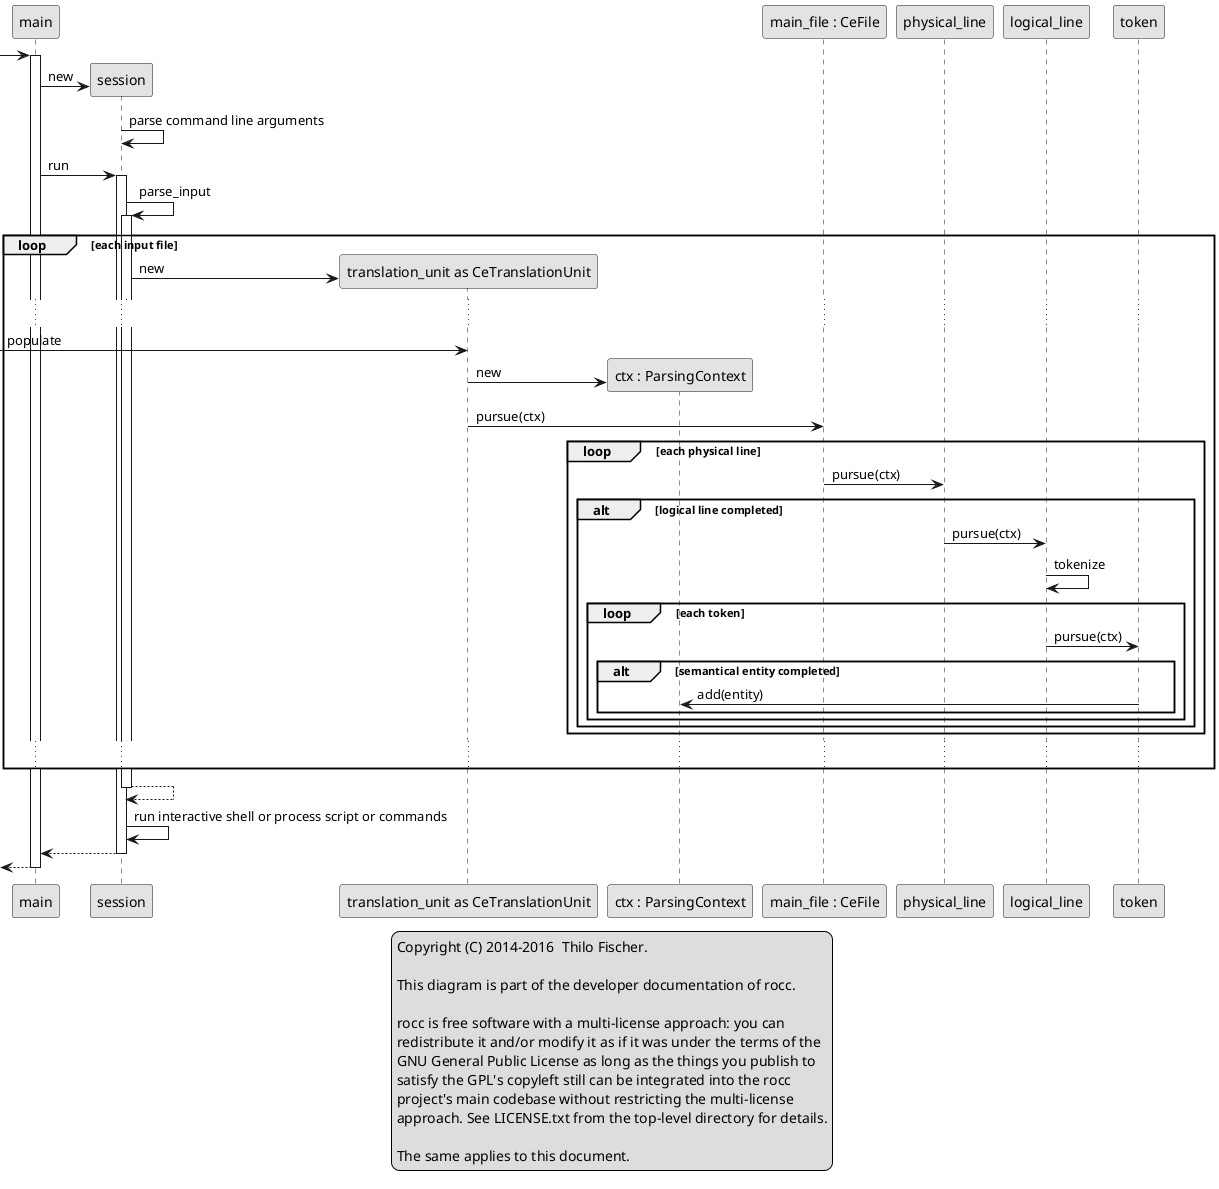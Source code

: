 @startuml

'participant main

legend center
'note left of main
  Copyright (C) 2014-2016  Thilo Fischer.
  
  This diagram is part of the developer documentation of rocc.
 
  rocc is free software with a multi-license approach: you can
  redistribute it and/or modify it as if it was under the terms of the
  GNU General Public License as long as the things you publish to
  satisfy the GPL's copyleft still can be integrated into the rocc
  project's main codebase without restricting the multi-license
  approach. See LICENSE.txt from the top-level directory for details.
 
  The same applies to this document.
endlegend
'end note

skinparam monochrome true

[-> main
activate main

create session
main -> session: new
session -> session: parse command line arguments
main -> session: run
activate session
session -> session: parse_input
activate session

loop each input file

participant "translation_unit as CeTranslationUnit" as translation_unit
create translation_unit
session -> translation_unit: new

...

[-> translation_unit: populate

participant "ctx : ParsingContext" as ParsingContext

create ParsingContext
translation_unit -> ParsingContext : new

participant "main_file : CeFile" as main_file
translation_unit -> main_file : pursue(ctx)

loop each physical line

main_file -> physical_line : pursue(ctx)

alt logical line completed

physical_line -> logical_line : pursue(ctx)

logical_line -> logical_line : tokenize

loop each token

logical_line -> token : pursue(ctx)

alt semantical entity completed

token -> ParsingContext : add(entity)

end 'alt semantical entity completed

end 'loop each token

end 'alt logical line completed

end 'loop each physical line

...

end 'loop each input file

session --> session
deactivate session

session -> session: run interactive shell or process script or commands

session --> main
deactivate session

[<-- main 
deactivate main

@enduml


